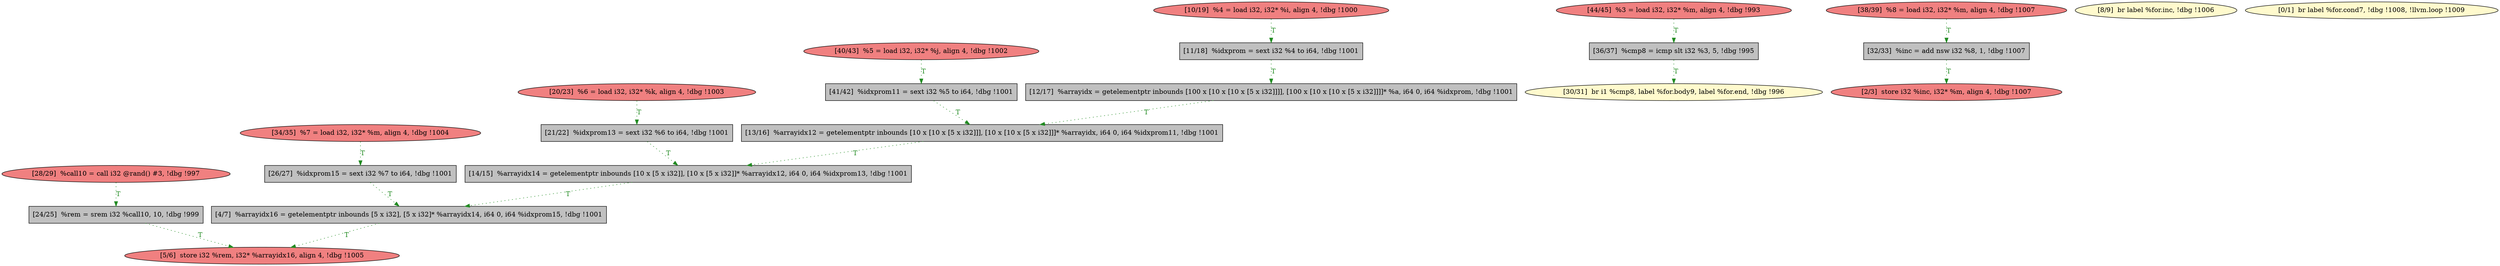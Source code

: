
digraph G {


node389 [fillcolor=grey,label="[14/15]  %arrayidx14 = getelementptr inbounds [10 x [5 x i32]], [10 x [5 x i32]]* %arrayidx12, i64 0, i64 %idxprom13, !dbg !1001",shape=rectangle,style=filled ]
node387 [fillcolor=grey,label="[41/42]  %idxprom11 = sext i32 %5 to i64, !dbg !1001",shape=rectangle,style=filled ]
node385 [fillcolor=grey,label="[12/17]  %arrayidx = getelementptr inbounds [100 x [10 x [10 x [5 x i32]]]], [100 x [10 x [10 x [5 x i32]]]]* %a, i64 0, i64 %idxprom, !dbg !1001",shape=rectangle,style=filled ]
node388 [fillcolor=lightcoral,label="[44/45]  %3 = load i32, i32* %m, align 4, !dbg !993",shape=ellipse,style=filled ]
node384 [fillcolor=grey,label="[21/22]  %idxprom13 = sext i32 %6 to i64, !dbg !1001",shape=rectangle,style=filled ]
node373 [fillcolor=lightcoral,label="[20/23]  %6 = load i32, i32* %k, align 4, !dbg !1003",shape=ellipse,style=filled ]
node369 [fillcolor=lightcoral,label="[2/3]  store i32 %inc, i32* %m, align 4, !dbg !1007",shape=ellipse,style=filled ]
node375 [fillcolor=grey,label="[26/27]  %idxprom15 = sext i32 %7 to i64, !dbg !1001",shape=rectangle,style=filled ]
node381 [fillcolor=lightcoral,label="[38/39]  %8 = load i32, i32* %m, align 4, !dbg !1007",shape=ellipse,style=filled ]
node372 [fillcolor=lightcoral,label="[10/19]  %4 = load i32, i32* %i, align 4, !dbg !1000",shape=ellipse,style=filled ]
node371 [fillcolor=lemonchiffon,label="[8/9]  br label %for.inc, !dbg !1006",shape=ellipse,style=filled ]
node374 [fillcolor=grey,label="[24/25]  %rem = srem i32 %call10, 10, !dbg !999",shape=rectangle,style=filled ]
node370 [fillcolor=grey,label="[4/7]  %arrayidx16 = getelementptr inbounds [5 x i32], [5 x i32]* %arrayidx14, i64 0, i64 %idxprom15, !dbg !1001",shape=rectangle,style=filled ]
node368 [fillcolor=lemonchiffon,label="[0/1]  br label %for.cond7, !dbg !1008, !llvm.loop !1009",shape=ellipse,style=filled ]
node390 [fillcolor=grey,label="[13/16]  %arrayidx12 = getelementptr inbounds [10 x [10 x [5 x i32]]], [10 x [10 x [5 x i32]]]* %arrayidx, i64 0, i64 %idxprom11, !dbg !1001",shape=rectangle,style=filled ]
node376 [fillcolor=lightcoral,label="[28/29]  %call10 = call i32 @rand() #3, !dbg !997",shape=ellipse,style=filled ]
node382 [fillcolor=lightcoral,label="[5/6]  store i32 %rem, i32* %arrayidx16, align 4, !dbg !1005",shape=ellipse,style=filled ]
node377 [fillcolor=lemonchiffon,label="[30/31]  br i1 %cmp8, label %for.body9, label %for.end, !dbg !996",shape=ellipse,style=filled ]
node378 [fillcolor=grey,label="[32/33]  %inc = add nsw i32 %8, 1, !dbg !1007",shape=rectangle,style=filled ]
node386 [fillcolor=lightcoral,label="[40/43]  %5 = load i32, i32* %j, align 4, !dbg !1002",shape=ellipse,style=filled ]
node379 [fillcolor=lightcoral,label="[34/35]  %7 = load i32, i32* %m, align 4, !dbg !1004",shape=ellipse,style=filled ]
node380 [fillcolor=grey,label="[36/37]  %cmp8 = icmp slt i32 %3, 5, !dbg !995",shape=rectangle,style=filled ]
node383 [fillcolor=grey,label="[11/18]  %idxprom = sext i32 %4 to i64, !dbg !1001",shape=rectangle,style=filled ]

node375->node370 [style=dotted,color=forestgreen,label="T",fontcolor=forestgreen ]
node388->node380 [style=dotted,color=forestgreen,label="T",fontcolor=forestgreen ]
node385->node390 [style=dotted,color=forestgreen,label="T",fontcolor=forestgreen ]
node378->node369 [style=dotted,color=forestgreen,label="T",fontcolor=forestgreen ]
node380->node377 [style=dotted,color=forestgreen,label="T",fontcolor=forestgreen ]
node389->node370 [style=dotted,color=forestgreen,label="T",fontcolor=forestgreen ]
node372->node383 [style=dotted,color=forestgreen,label="T",fontcolor=forestgreen ]
node383->node385 [style=dotted,color=forestgreen,label="T",fontcolor=forestgreen ]
node390->node389 [style=dotted,color=forestgreen,label="T",fontcolor=forestgreen ]
node384->node389 [style=dotted,color=forestgreen,label="T",fontcolor=forestgreen ]
node387->node390 [style=dotted,color=forestgreen,label="T",fontcolor=forestgreen ]
node379->node375 [style=dotted,color=forestgreen,label="T",fontcolor=forestgreen ]
node381->node378 [style=dotted,color=forestgreen,label="T",fontcolor=forestgreen ]
node373->node384 [style=dotted,color=forestgreen,label="T",fontcolor=forestgreen ]
node370->node382 [style=dotted,color=forestgreen,label="T",fontcolor=forestgreen ]
node386->node387 [style=dotted,color=forestgreen,label="T",fontcolor=forestgreen ]
node376->node374 [style=dotted,color=forestgreen,label="T",fontcolor=forestgreen ]
node374->node382 [style=dotted,color=forestgreen,label="T",fontcolor=forestgreen ]


}
